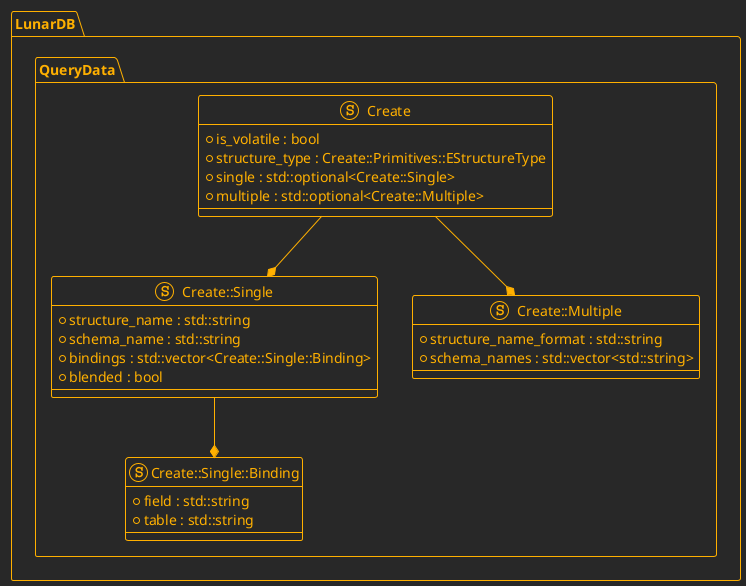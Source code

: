 @startuml Create
!theme crt-amber

namespace LunarDB.QueryData {

struct Create {
    + is_volatile : bool
    + structure_type : Create::Primitives::EStructureType
    + single : std::optional<Create::Single>
    + multiple : std::optional<Create::Multiple>
}

struct Create::Single {
    + structure_name : std::string
    + schema_name : std::string
    + bindings : std::vector<Create::Single::Binding>
    + blended : bool
}

struct Create::Multiple {
    + structure_name_format : std::string
    + schema_names : std::vector<std::string>
}

struct Create::Single::Binding {
    + field : std::string
    + table : std::string
}

Create --* Create::Single
Create --* Create::Multiple
Create::Single --* Create::Single::Binding 

}

@enduml
